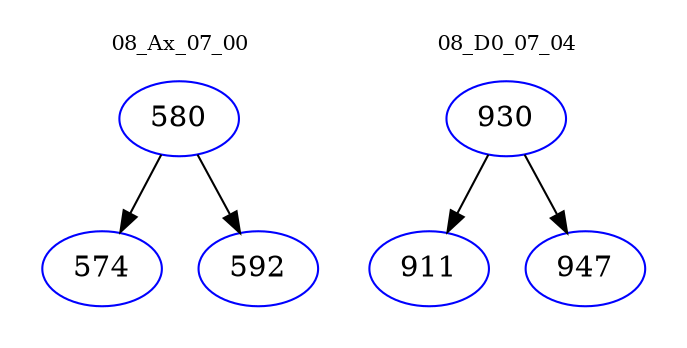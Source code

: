 digraph{
subgraph cluster_0 {
color = white
label = "08_Ax_07_00";
fontsize=10;
T0_580 [label="580", color="blue"]
T0_580 -> T0_574 [color="black"]
T0_574 [label="574", color="blue"]
T0_580 -> T0_592 [color="black"]
T0_592 [label="592", color="blue"]
}
subgraph cluster_1 {
color = white
label = "08_D0_07_04";
fontsize=10;
T1_930 [label="930", color="blue"]
T1_930 -> T1_911 [color="black"]
T1_911 [label="911", color="blue"]
T1_930 -> T1_947 [color="black"]
T1_947 [label="947", color="blue"]
}
}
